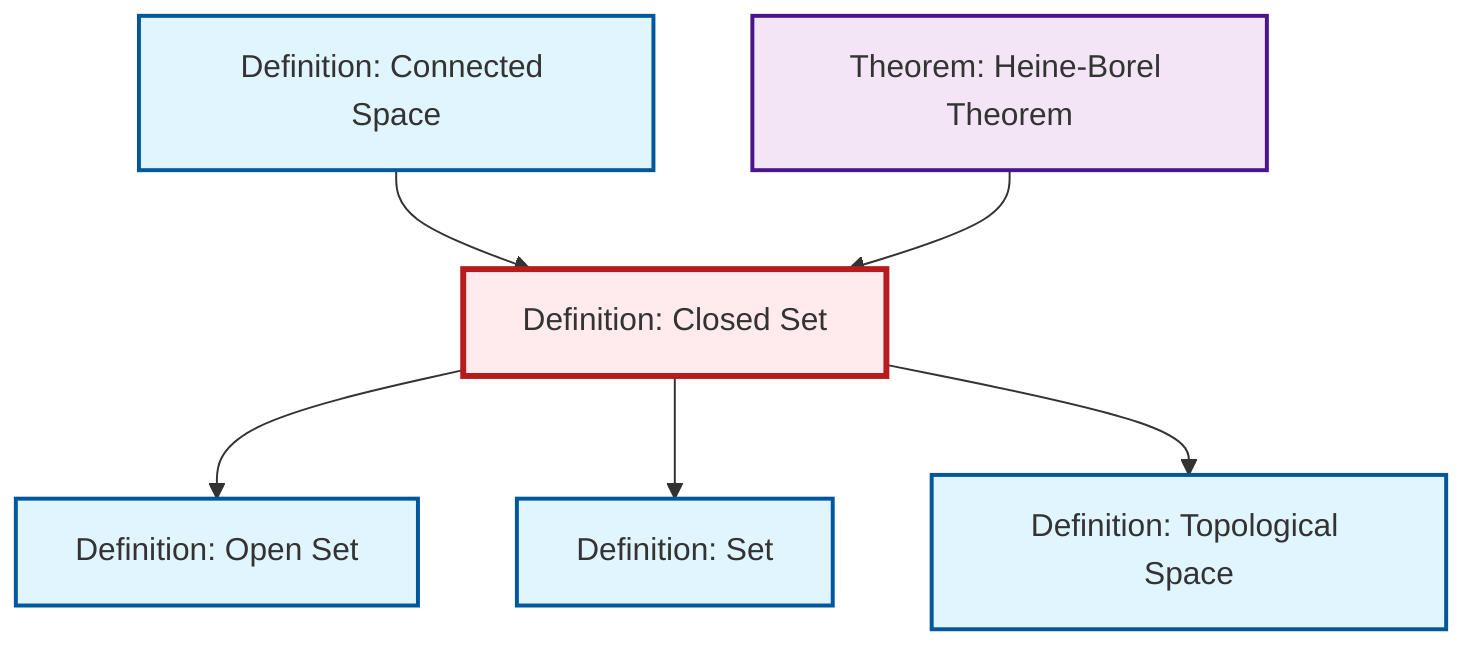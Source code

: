 graph TD
    classDef definition fill:#e1f5fe,stroke:#01579b,stroke-width:2px
    classDef theorem fill:#f3e5f5,stroke:#4a148c,stroke-width:2px
    classDef axiom fill:#fff3e0,stroke:#e65100,stroke-width:2px
    classDef example fill:#e8f5e9,stroke:#1b5e20,stroke-width:2px
    classDef current fill:#ffebee,stroke:#b71c1c,stroke-width:3px
    thm-heine-borel["Theorem: Heine-Borel Theorem"]:::theorem
    def-set["Definition: Set"]:::definition
    def-topological-space["Definition: Topological Space"]:::definition
    def-connected["Definition: Connected Space"]:::definition
    def-closed-set["Definition: Closed Set"]:::definition
    def-open-set["Definition: Open Set"]:::definition
    def-connected --> def-closed-set
    def-closed-set --> def-open-set
    def-closed-set --> def-set
    thm-heine-borel --> def-closed-set
    def-closed-set --> def-topological-space
    class def-closed-set current